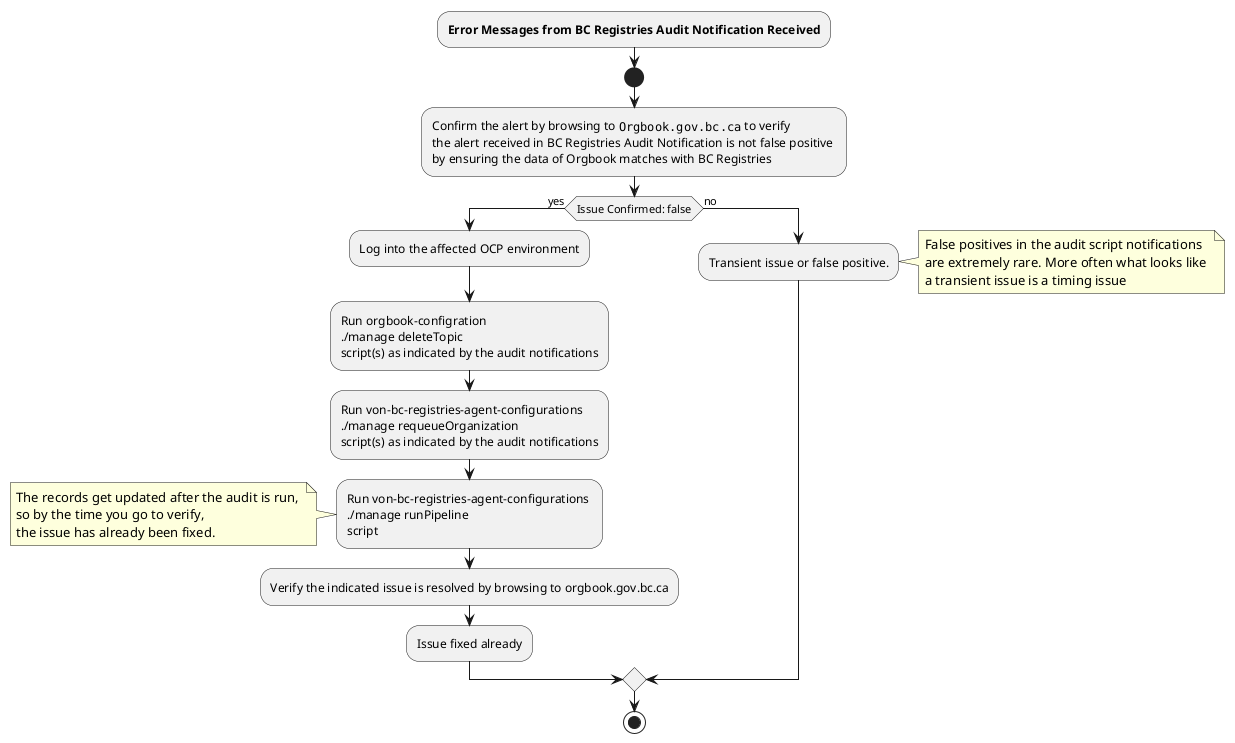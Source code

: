 @startuml

:**Error Messages from BC Registries Audit Notification Received**;
start
:Confirm the alert by browsing to ""Orgbook.gov.bc.ca"" to verify 
the alert received in BC Registries Audit Notification is not false positive 
by ensuring the data of Orgbook matches with BC Registries;
if (Issue Confirmed: false) then (yes)
  :Log into the affected OCP environment;
  :Run orgbook-configration \n./manage deleteTopic \nscript(s) as indicated by the audit notifications; 
  :Run von-bc-registries-agent-configurations \n./manage requeueOrganization \nscript(s) as indicated by the audit notifications;
  :Run von-bc-registries-agent-configurations \n./manage runPipeline \nscript;
  note left
      The records get updated after the audit is run, 
      so by the time you go to verify, 
      the issue has already been fixed.
    end note
  :Verify the indicated issue is resolved by browsing to orgbook.gov.bc.ca;
  :Issue fixed already;
  else (no)
    :Transient issue or false positive.;
      note right
False positives in the audit script notifications 
are extremely rare. More often what looks like 
a transient issue is a timing issue
    end note
endif
stop
@enduml
